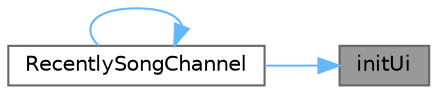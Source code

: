 digraph "initUi"
{
 // LATEX_PDF_SIZE
  bgcolor="transparent";
  edge [fontname=Helvetica,fontsize=10,labelfontname=Helvetica,labelfontsize=10];
  node [fontname=Helvetica,fontsize=10,shape=box,height=0.2,width=0.4];
  rankdir="RL";
  Node1 [id="Node000001",label="initUi",height=0.2,width=0.4,color="gray40", fillcolor="grey60", style="filled", fontcolor="black",tooltip="初始化界面"];
  Node1 -> Node2 [id="edge1_Node000001_Node000002",dir="back",color="steelblue1",style="solid",tooltip=" "];
  Node2 [id="Node000002",label="RecentlySongChannel",height=0.2,width=0.4,color="grey40", fillcolor="white", style="filled",URL="$class_recently_song_channel.html#a527a7cf61da05cf517a790d5f7712881",tooltip="构造函数，初始化最近歌曲频道界面"];
  Node2 -> Node2 [id="edge2_Node000002_Node000002",dir="back",color="steelblue1",style="solid",tooltip=" "];
}
